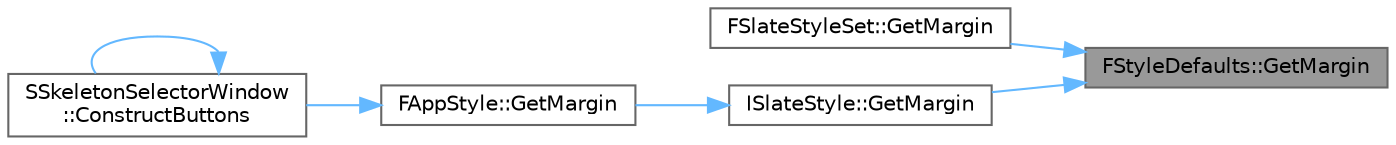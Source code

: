 digraph "FStyleDefaults::GetMargin"
{
 // INTERACTIVE_SVG=YES
 // LATEX_PDF_SIZE
  bgcolor="transparent";
  edge [fontname=Helvetica,fontsize=10,labelfontname=Helvetica,labelfontsize=10];
  node [fontname=Helvetica,fontsize=10,shape=box,height=0.2,width=0.4];
  rankdir="RL";
  Node1 [id="Node000001",label="FStyleDefaults::GetMargin",height=0.2,width=0.4,color="gray40", fillcolor="grey60", style="filled", fontcolor="black",tooltip="Get default FMargin."];
  Node1 -> Node2 [id="edge1_Node000001_Node000002",dir="back",color="steelblue1",style="solid",tooltip=" "];
  Node2 [id="Node000002",label="FSlateStyleSet::GetMargin",height=0.2,width=0.4,color="grey40", fillcolor="white", style="filled",URL="$da/d55/classFSlateStyleSet.html#a1fdb3cc136cb4dba3b50ac121f7955bd",tooltip=" "];
  Node1 -> Node3 [id="edge2_Node000001_Node000003",dir="back",color="steelblue1",style="solid",tooltip=" "];
  Node3 [id="Node000003",label="ISlateStyle::GetMargin",height=0.2,width=0.4,color="grey40", fillcolor="white", style="filled",URL="$dc/d4d/classISlateStyle.html#a4c1c2936c8d225b692fb93387a125f26",tooltip=" "];
  Node3 -> Node4 [id="edge3_Node000003_Node000004",dir="back",color="steelblue1",style="solid",tooltip=" "];
  Node4 [id="Node000004",label="FAppStyle::GetMargin",height=0.2,width=0.4,color="grey40", fillcolor="white", style="filled",URL="$d3/d1e/classFAppStyle.html#add8ad6e6ebd5c264358aa2082cde62c7",tooltip=" "];
  Node4 -> Node5 [id="edge4_Node000004_Node000005",dir="back",color="steelblue1",style="solid",tooltip=" "];
  Node5 [id="Node000005",label="SSkeletonSelectorWindow\l::ConstructButtons",height=0.2,width=0.4,color="grey40", fillcolor="white", style="filled",URL="$de/d0f/classSSkeletonSelectorWindow.html#a0d2446fcd0233c210ea616ced2bcf8cd",tooltip=" "];
  Node5 -> Node5 [id="edge5_Node000005_Node000005",dir="back",color="steelblue1",style="solid",tooltip=" "];
}
